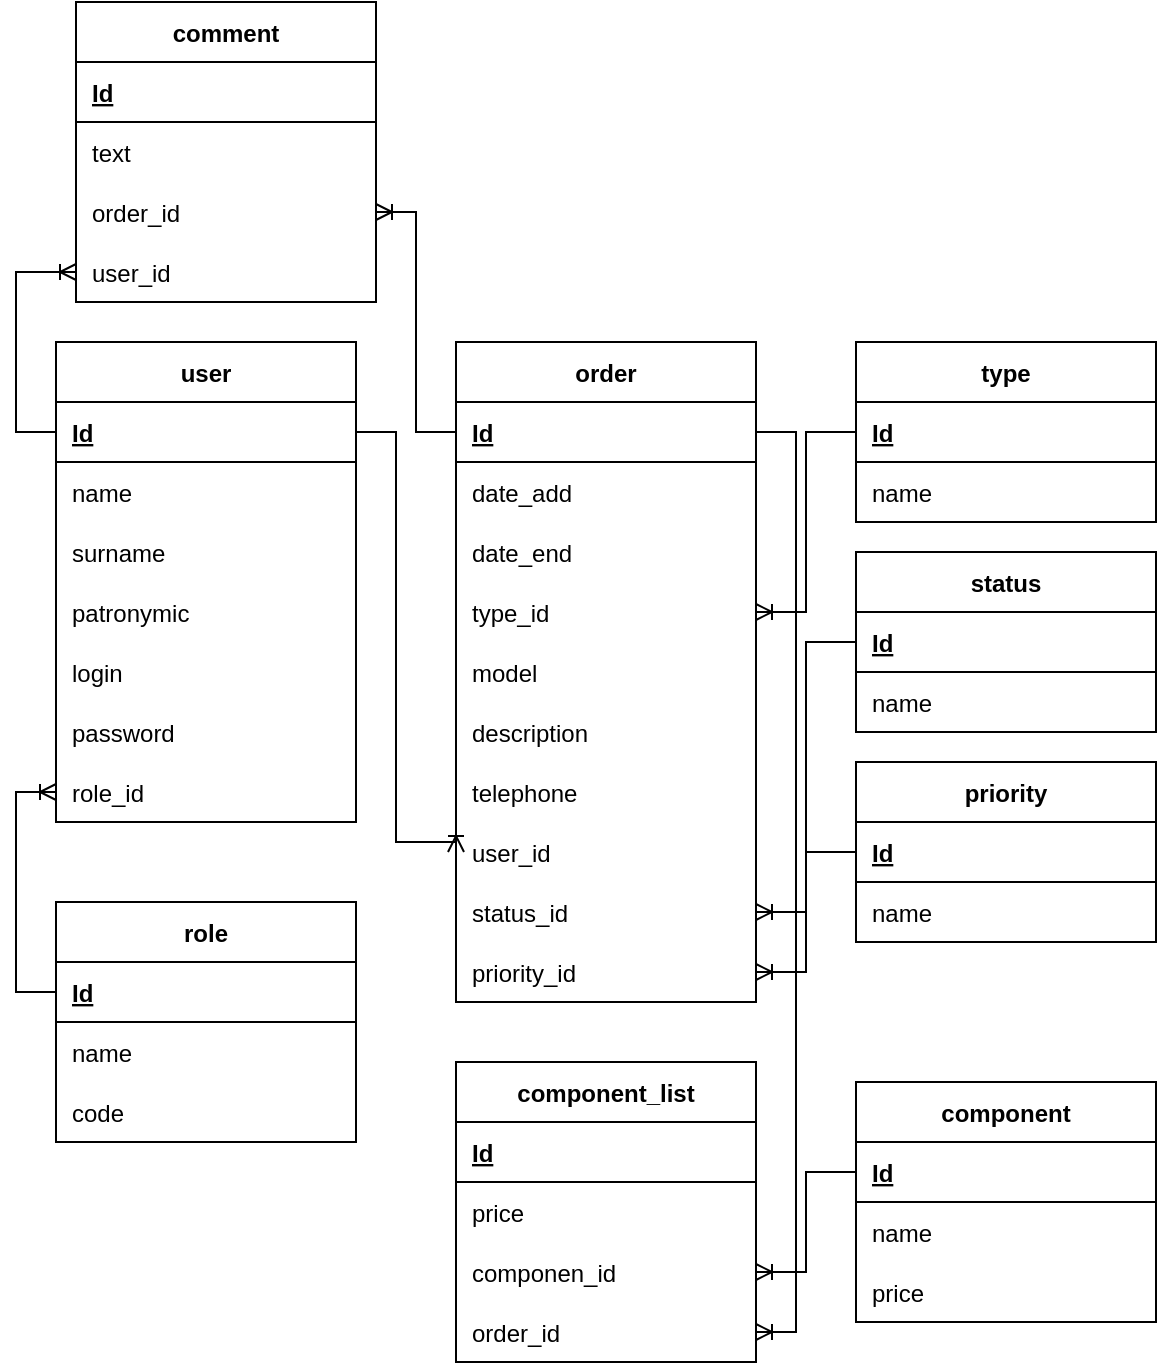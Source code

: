 <mxfile version="20.8.16" type="device"><diagram name="Страница 1" id="BphJLKd5QGftVIOVhn5J"><mxGraphModel dx="1050" dy="1659" grid="1" gridSize="10" guides="1" tooltips="1" connect="1" arrows="1" fold="1" page="1" pageScale="1" pageWidth="1920" pageHeight="1200" math="0" shadow="0"><root><mxCell id="0"/><mxCell id="1" parent="0"/><mxCell id="JuDGMzBjgAB9gmIk1tm3-1" value="user" style="shape=table;startSize=30;container=1;collapsible=1;childLayout=tableLayout;fixedRows=1;rowLines=0;fontStyle=1;align=center;resizeLast=1;" parent="1" vertex="1"><mxGeometry x="640" y="80" width="150" height="240" as="geometry"/></mxCell><mxCell id="JuDGMzBjgAB9gmIk1tm3-2" value="" style="shape=tableRow;horizontal=0;startSize=0;swimlaneHead=0;swimlaneBody=0;fillColor=none;collapsible=0;dropTarget=0;points=[[0,0.5],[1,0.5]];portConstraint=eastwest;top=0;left=0;right=0;bottom=1;" parent="JuDGMzBjgAB9gmIk1tm3-1" vertex="1"><mxGeometry y="30" width="150" height="30" as="geometry"/></mxCell><mxCell id="JuDGMzBjgAB9gmIk1tm3-4" value="Id" style="shape=partialRectangle;connectable=0;fillColor=none;top=0;left=0;bottom=0;right=0;align=left;spacingLeft=6;fontStyle=5;overflow=hidden;" parent="JuDGMzBjgAB9gmIk1tm3-2" vertex="1"><mxGeometry width="150" height="30" as="geometry"><mxRectangle width="150" height="30" as="alternateBounds"/></mxGeometry></mxCell><mxCell id="JuDGMzBjgAB9gmIk1tm3-5" value="" style="shape=tableRow;horizontal=0;startSize=0;swimlaneHead=0;swimlaneBody=0;fillColor=none;collapsible=0;dropTarget=0;points=[[0,0.5],[1,0.5]];portConstraint=eastwest;top=0;left=0;right=0;bottom=0;" parent="JuDGMzBjgAB9gmIk1tm3-1" vertex="1"><mxGeometry y="60" width="150" height="30" as="geometry"/></mxCell><mxCell id="JuDGMzBjgAB9gmIk1tm3-7" value="name" style="shape=partialRectangle;connectable=0;fillColor=none;top=0;left=0;bottom=0;right=0;align=left;spacingLeft=6;overflow=hidden;" parent="JuDGMzBjgAB9gmIk1tm3-5" vertex="1"><mxGeometry width="150" height="30" as="geometry"><mxRectangle width="150" height="30" as="alternateBounds"/></mxGeometry></mxCell><mxCell id="JuDGMzBjgAB9gmIk1tm3-8" value="" style="shape=tableRow;horizontal=0;startSize=0;swimlaneHead=0;swimlaneBody=0;fillColor=none;collapsible=0;dropTarget=0;points=[[0,0.5],[1,0.5]];portConstraint=eastwest;top=0;left=0;right=0;bottom=0;" parent="JuDGMzBjgAB9gmIk1tm3-1" vertex="1"><mxGeometry y="90" width="150" height="30" as="geometry"/></mxCell><mxCell id="JuDGMzBjgAB9gmIk1tm3-10" value="surname" style="shape=partialRectangle;connectable=0;fillColor=none;top=0;left=0;bottom=0;right=0;align=left;spacingLeft=6;overflow=hidden;" parent="JuDGMzBjgAB9gmIk1tm3-8" vertex="1"><mxGeometry width="150" height="30" as="geometry"><mxRectangle width="150" height="30" as="alternateBounds"/></mxGeometry></mxCell><mxCell id="JuDGMzBjgAB9gmIk1tm3-11" value="" style="shape=tableRow;horizontal=0;startSize=0;swimlaneHead=0;swimlaneBody=0;fillColor=none;collapsible=0;dropTarget=0;points=[[0,0.5],[1,0.5]];portConstraint=eastwest;top=0;left=0;right=0;bottom=0;" parent="JuDGMzBjgAB9gmIk1tm3-1" vertex="1"><mxGeometry y="120" width="150" height="30" as="geometry"/></mxCell><mxCell id="JuDGMzBjgAB9gmIk1tm3-13" value="patronymic" style="shape=partialRectangle;connectable=0;fillColor=none;top=0;left=0;bottom=0;right=0;align=left;spacingLeft=6;overflow=hidden;" parent="JuDGMzBjgAB9gmIk1tm3-11" vertex="1"><mxGeometry width="150" height="30" as="geometry"><mxRectangle width="150" height="30" as="alternateBounds"/></mxGeometry></mxCell><mxCell id="wr08ZrdYW9JABmiZg1NQ-32" style="shape=tableRow;horizontal=0;startSize=0;swimlaneHead=0;swimlaneBody=0;fillColor=none;collapsible=0;dropTarget=0;points=[[0,0.5],[1,0.5]];portConstraint=eastwest;top=0;left=0;right=0;bottom=0;" parent="JuDGMzBjgAB9gmIk1tm3-1" vertex="1"><mxGeometry y="150" width="150" height="30" as="geometry"/></mxCell><mxCell id="wr08ZrdYW9JABmiZg1NQ-33" value="login" style="shape=partialRectangle;connectable=0;fillColor=none;top=0;left=0;bottom=0;right=0;align=left;spacingLeft=6;overflow=hidden;" parent="wr08ZrdYW9JABmiZg1NQ-32" vertex="1"><mxGeometry width="150" height="30" as="geometry"><mxRectangle width="150" height="30" as="alternateBounds"/></mxGeometry></mxCell><mxCell id="wr08ZrdYW9JABmiZg1NQ-34" style="shape=tableRow;horizontal=0;startSize=0;swimlaneHead=0;swimlaneBody=0;fillColor=none;collapsible=0;dropTarget=0;points=[[0,0.5],[1,0.5]];portConstraint=eastwest;top=0;left=0;right=0;bottom=0;" parent="JuDGMzBjgAB9gmIk1tm3-1" vertex="1"><mxGeometry y="180" width="150" height="30" as="geometry"/></mxCell><mxCell id="wr08ZrdYW9JABmiZg1NQ-35" value="password" style="shape=partialRectangle;connectable=0;fillColor=none;top=0;left=0;bottom=0;right=0;align=left;spacingLeft=6;overflow=hidden;" parent="wr08ZrdYW9JABmiZg1NQ-34" vertex="1"><mxGeometry width="150" height="30" as="geometry"><mxRectangle width="150" height="30" as="alternateBounds"/></mxGeometry></mxCell><mxCell id="wr08ZrdYW9JABmiZg1NQ-36" style="shape=tableRow;horizontal=0;startSize=0;swimlaneHead=0;swimlaneBody=0;fillColor=none;collapsible=0;dropTarget=0;points=[[0,0.5],[1,0.5]];portConstraint=eastwest;top=0;left=0;right=0;bottom=0;" parent="JuDGMzBjgAB9gmIk1tm3-1" vertex="1"><mxGeometry y="210" width="150" height="30" as="geometry"/></mxCell><mxCell id="wr08ZrdYW9JABmiZg1NQ-37" value="role_id" style="shape=partialRectangle;connectable=0;fillColor=none;top=0;left=0;bottom=0;right=0;align=left;spacingLeft=6;overflow=hidden;" parent="wr08ZrdYW9JABmiZg1NQ-36" vertex="1"><mxGeometry width="150" height="30" as="geometry"><mxRectangle width="150" height="30" as="alternateBounds"/></mxGeometry></mxCell><mxCell id="JuDGMzBjgAB9gmIk1tm3-14" value="role" style="shape=table;startSize=30;container=1;collapsible=1;childLayout=tableLayout;fixedRows=1;rowLines=0;fontStyle=1;align=center;resizeLast=1;" parent="1" vertex="1"><mxGeometry x="640" y="360" width="150" height="120" as="geometry"/></mxCell><mxCell id="JuDGMzBjgAB9gmIk1tm3-15" value="" style="shape=tableRow;horizontal=0;startSize=0;swimlaneHead=0;swimlaneBody=0;fillColor=none;collapsible=0;dropTarget=0;points=[[0,0.5],[1,0.5]];portConstraint=eastwest;top=0;left=0;right=0;bottom=1;" parent="JuDGMzBjgAB9gmIk1tm3-14" vertex="1"><mxGeometry y="30" width="150" height="30" as="geometry"/></mxCell><mxCell id="JuDGMzBjgAB9gmIk1tm3-16" value="Id" style="shape=partialRectangle;connectable=0;fillColor=none;top=0;left=0;bottom=0;right=0;align=left;spacingLeft=6;fontStyle=5;overflow=hidden;" parent="JuDGMzBjgAB9gmIk1tm3-15" vertex="1"><mxGeometry width="150" height="30" as="geometry"><mxRectangle width="150" height="30" as="alternateBounds"/></mxGeometry></mxCell><mxCell id="JuDGMzBjgAB9gmIk1tm3-17" value="" style="shape=tableRow;horizontal=0;startSize=0;swimlaneHead=0;swimlaneBody=0;fillColor=none;collapsible=0;dropTarget=0;points=[[0,0.5],[1,0.5]];portConstraint=eastwest;top=0;left=0;right=0;bottom=0;" parent="JuDGMzBjgAB9gmIk1tm3-14" vertex="1"><mxGeometry y="60" width="150" height="30" as="geometry"/></mxCell><mxCell id="JuDGMzBjgAB9gmIk1tm3-18" value="name" style="shape=partialRectangle;connectable=0;fillColor=none;top=0;left=0;bottom=0;right=0;align=left;spacingLeft=6;overflow=hidden;" parent="JuDGMzBjgAB9gmIk1tm3-17" vertex="1"><mxGeometry width="150" height="30" as="geometry"><mxRectangle width="150" height="30" as="alternateBounds"/></mxGeometry></mxCell><mxCell id="JuDGMzBjgAB9gmIk1tm3-19" value="" style="shape=tableRow;horizontal=0;startSize=0;swimlaneHead=0;swimlaneBody=0;fillColor=none;collapsible=0;dropTarget=0;points=[[0,0.5],[1,0.5]];portConstraint=eastwest;top=0;left=0;right=0;bottom=0;" parent="JuDGMzBjgAB9gmIk1tm3-14" vertex="1"><mxGeometry y="90" width="150" height="30" as="geometry"/></mxCell><mxCell id="JuDGMzBjgAB9gmIk1tm3-20" value="code" style="shape=partialRectangle;connectable=0;fillColor=none;top=0;left=0;bottom=0;right=0;align=left;spacingLeft=6;overflow=hidden;" parent="JuDGMzBjgAB9gmIk1tm3-19" vertex="1"><mxGeometry width="150" height="30" as="geometry"><mxRectangle width="150" height="30" as="alternateBounds"/></mxGeometry></mxCell><mxCell id="wr08ZrdYW9JABmiZg1NQ-1" value="order" style="shape=table;startSize=30;container=1;collapsible=1;childLayout=tableLayout;fixedRows=1;rowLines=0;fontStyle=1;align=center;resizeLast=1;" parent="1" vertex="1"><mxGeometry x="840" y="80" width="150" height="330" as="geometry"/></mxCell><mxCell id="wr08ZrdYW9JABmiZg1NQ-2" value="" style="shape=tableRow;horizontal=0;startSize=0;swimlaneHead=0;swimlaneBody=0;fillColor=none;collapsible=0;dropTarget=0;points=[[0,0.5],[1,0.5]];portConstraint=eastwest;top=0;left=0;right=0;bottom=1;" parent="wr08ZrdYW9JABmiZg1NQ-1" vertex="1"><mxGeometry y="30" width="150" height="30" as="geometry"/></mxCell><mxCell id="wr08ZrdYW9JABmiZg1NQ-3" value="Id" style="shape=partialRectangle;connectable=0;fillColor=none;top=0;left=0;bottom=0;right=0;align=left;spacingLeft=6;fontStyle=5;overflow=hidden;" parent="wr08ZrdYW9JABmiZg1NQ-2" vertex="1"><mxGeometry width="150" height="30" as="geometry"><mxRectangle width="150" height="30" as="alternateBounds"/></mxGeometry></mxCell><mxCell id="wr08ZrdYW9JABmiZg1NQ-4" value="" style="shape=tableRow;horizontal=0;startSize=0;swimlaneHead=0;swimlaneBody=0;fillColor=none;collapsible=0;dropTarget=0;points=[[0,0.5],[1,0.5]];portConstraint=eastwest;top=0;left=0;right=0;bottom=0;" parent="wr08ZrdYW9JABmiZg1NQ-1" vertex="1"><mxGeometry y="60" width="150" height="30" as="geometry"/></mxCell><mxCell id="wr08ZrdYW9JABmiZg1NQ-5" value="date_add" style="shape=partialRectangle;connectable=0;fillColor=none;top=0;left=0;bottom=0;right=0;align=left;spacingLeft=6;overflow=hidden;" parent="wr08ZrdYW9JABmiZg1NQ-4" vertex="1"><mxGeometry width="150" height="30" as="geometry"><mxRectangle width="150" height="30" as="alternateBounds"/></mxGeometry></mxCell><mxCell id="f_0BS4jFPOgRsUlHyQRv-1" style="shape=tableRow;horizontal=0;startSize=0;swimlaneHead=0;swimlaneBody=0;fillColor=none;collapsible=0;dropTarget=0;points=[[0,0.5],[1,0.5]];portConstraint=eastwest;top=0;left=0;right=0;bottom=0;" vertex="1" parent="wr08ZrdYW9JABmiZg1NQ-1"><mxGeometry y="90" width="150" height="30" as="geometry"/></mxCell><mxCell id="f_0BS4jFPOgRsUlHyQRv-2" value="date_end" style="shape=partialRectangle;connectable=0;fillColor=none;top=0;left=0;bottom=0;right=0;align=left;spacingLeft=6;overflow=hidden;" vertex="1" parent="f_0BS4jFPOgRsUlHyQRv-1"><mxGeometry width="150" height="30" as="geometry"><mxRectangle width="150" height="30" as="alternateBounds"/></mxGeometry></mxCell><mxCell id="wr08ZrdYW9JABmiZg1NQ-6" value="" style="shape=tableRow;horizontal=0;startSize=0;swimlaneHead=0;swimlaneBody=0;fillColor=none;collapsible=0;dropTarget=0;points=[[0,0.5],[1,0.5]];portConstraint=eastwest;top=0;left=0;right=0;bottom=0;" parent="wr08ZrdYW9JABmiZg1NQ-1" vertex="1"><mxGeometry y="120" width="150" height="30" as="geometry"/></mxCell><mxCell id="wr08ZrdYW9JABmiZg1NQ-7" value="type_id" style="shape=partialRectangle;connectable=0;fillColor=none;top=0;left=0;bottom=0;right=0;align=left;spacingLeft=6;overflow=hidden;" parent="wr08ZrdYW9JABmiZg1NQ-6" vertex="1"><mxGeometry width="150" height="30" as="geometry"><mxRectangle width="150" height="30" as="alternateBounds"/></mxGeometry></mxCell><mxCell id="wr08ZrdYW9JABmiZg1NQ-8" value="" style="shape=tableRow;horizontal=0;startSize=0;swimlaneHead=0;swimlaneBody=0;fillColor=none;collapsible=0;dropTarget=0;points=[[0,0.5],[1,0.5]];portConstraint=eastwest;top=0;left=0;right=0;bottom=0;" parent="wr08ZrdYW9JABmiZg1NQ-1" vertex="1"><mxGeometry y="150" width="150" height="30" as="geometry"/></mxCell><mxCell id="wr08ZrdYW9JABmiZg1NQ-9" value="model" style="shape=partialRectangle;connectable=0;fillColor=none;top=0;left=0;bottom=0;right=0;align=left;spacingLeft=6;overflow=hidden;" parent="wr08ZrdYW9JABmiZg1NQ-8" vertex="1"><mxGeometry width="150" height="30" as="geometry"><mxRectangle width="150" height="30" as="alternateBounds"/></mxGeometry></mxCell><mxCell id="wr08ZrdYW9JABmiZg1NQ-19" style="shape=tableRow;horizontal=0;startSize=0;swimlaneHead=0;swimlaneBody=0;fillColor=none;collapsible=0;dropTarget=0;points=[[0,0.5],[1,0.5]];portConstraint=eastwest;top=0;left=0;right=0;bottom=0;" parent="wr08ZrdYW9JABmiZg1NQ-1" vertex="1"><mxGeometry y="180" width="150" height="30" as="geometry"/></mxCell><mxCell id="wr08ZrdYW9JABmiZg1NQ-20" value="description" style="shape=partialRectangle;connectable=0;fillColor=none;top=0;left=0;bottom=0;right=0;align=left;spacingLeft=6;overflow=hidden;" parent="wr08ZrdYW9JABmiZg1NQ-19" vertex="1"><mxGeometry width="150" height="30" as="geometry"><mxRectangle width="150" height="30" as="alternateBounds"/></mxGeometry></mxCell><mxCell id="wr08ZrdYW9JABmiZg1NQ-21" style="shape=tableRow;horizontal=0;startSize=0;swimlaneHead=0;swimlaneBody=0;fillColor=none;collapsible=0;dropTarget=0;points=[[0,0.5],[1,0.5]];portConstraint=eastwest;top=0;left=0;right=0;bottom=0;" parent="wr08ZrdYW9JABmiZg1NQ-1" vertex="1"><mxGeometry y="210" width="150" height="30" as="geometry"/></mxCell><mxCell id="wr08ZrdYW9JABmiZg1NQ-22" value="telephone" style="shape=partialRectangle;connectable=0;fillColor=none;top=0;left=0;bottom=0;right=0;align=left;spacingLeft=6;overflow=hidden;" parent="wr08ZrdYW9JABmiZg1NQ-21" vertex="1"><mxGeometry width="150" height="30" as="geometry"><mxRectangle width="150" height="30" as="alternateBounds"/></mxGeometry></mxCell><mxCell id="wr08ZrdYW9JABmiZg1NQ-23" style="shape=tableRow;horizontal=0;startSize=0;swimlaneHead=0;swimlaneBody=0;fillColor=none;collapsible=0;dropTarget=0;points=[[0,0.5],[1,0.5]];portConstraint=eastwest;top=0;left=0;right=0;bottom=0;" parent="wr08ZrdYW9JABmiZg1NQ-1" vertex="1"><mxGeometry y="240" width="150" height="30" as="geometry"/></mxCell><mxCell id="wr08ZrdYW9JABmiZg1NQ-24" value="user_id" style="shape=partialRectangle;connectable=0;fillColor=none;top=0;left=0;bottom=0;right=0;align=left;spacingLeft=6;overflow=hidden;" parent="wr08ZrdYW9JABmiZg1NQ-23" vertex="1"><mxGeometry width="150" height="30" as="geometry"><mxRectangle width="150" height="30" as="alternateBounds"/></mxGeometry></mxCell><mxCell id="wr08ZrdYW9JABmiZg1NQ-25" style="shape=tableRow;horizontal=0;startSize=0;swimlaneHead=0;swimlaneBody=0;fillColor=none;collapsible=0;dropTarget=0;points=[[0,0.5],[1,0.5]];portConstraint=eastwest;top=0;left=0;right=0;bottom=0;" parent="wr08ZrdYW9JABmiZg1NQ-1" vertex="1"><mxGeometry y="270" width="150" height="30" as="geometry"/></mxCell><mxCell id="wr08ZrdYW9JABmiZg1NQ-26" value="status_id" style="shape=partialRectangle;connectable=0;fillColor=none;top=0;left=0;bottom=0;right=0;align=left;spacingLeft=6;overflow=hidden;" parent="wr08ZrdYW9JABmiZg1NQ-25" vertex="1"><mxGeometry width="150" height="30" as="geometry"><mxRectangle width="150" height="30" as="alternateBounds"/></mxGeometry></mxCell><mxCell id="wr08ZrdYW9JABmiZg1NQ-38" style="shape=tableRow;horizontal=0;startSize=0;swimlaneHead=0;swimlaneBody=0;fillColor=none;collapsible=0;dropTarget=0;points=[[0,0.5],[1,0.5]];portConstraint=eastwest;top=0;left=0;right=0;bottom=0;" parent="wr08ZrdYW9JABmiZg1NQ-1" vertex="1"><mxGeometry y="300" width="150" height="30" as="geometry"/></mxCell><mxCell id="wr08ZrdYW9JABmiZg1NQ-39" value="priority_id" style="shape=partialRectangle;connectable=0;fillColor=none;top=0;left=0;bottom=0;right=0;align=left;spacingLeft=6;overflow=hidden;" parent="wr08ZrdYW9JABmiZg1NQ-38" vertex="1"><mxGeometry width="150" height="30" as="geometry"><mxRectangle width="150" height="30" as="alternateBounds"/></mxGeometry></mxCell><mxCell id="wr08ZrdYW9JABmiZg1NQ-10" value="type" style="shape=table;startSize=30;container=1;collapsible=1;childLayout=tableLayout;fixedRows=1;rowLines=0;fontStyle=1;align=center;resizeLast=1;" parent="1" vertex="1"><mxGeometry x="1040" y="80" width="150" height="90" as="geometry"/></mxCell><mxCell id="wr08ZrdYW9JABmiZg1NQ-11" value="" style="shape=tableRow;horizontal=0;startSize=0;swimlaneHead=0;swimlaneBody=0;fillColor=none;collapsible=0;dropTarget=0;points=[[0,0.5],[1,0.5]];portConstraint=eastwest;top=0;left=0;right=0;bottom=1;" parent="wr08ZrdYW9JABmiZg1NQ-10" vertex="1"><mxGeometry y="30" width="150" height="30" as="geometry"/></mxCell><mxCell id="wr08ZrdYW9JABmiZg1NQ-12" value="Id" style="shape=partialRectangle;connectable=0;fillColor=none;top=0;left=0;bottom=0;right=0;align=left;spacingLeft=6;fontStyle=5;overflow=hidden;" parent="wr08ZrdYW9JABmiZg1NQ-11" vertex="1"><mxGeometry width="150" height="30" as="geometry"><mxRectangle width="150" height="30" as="alternateBounds"/></mxGeometry></mxCell><mxCell id="wr08ZrdYW9JABmiZg1NQ-13" value="" style="shape=tableRow;horizontal=0;startSize=0;swimlaneHead=0;swimlaneBody=0;fillColor=none;collapsible=0;dropTarget=0;points=[[0,0.5],[1,0.5]];portConstraint=eastwest;top=0;left=0;right=0;bottom=0;" parent="wr08ZrdYW9JABmiZg1NQ-10" vertex="1"><mxGeometry y="60" width="150" height="30" as="geometry"/></mxCell><mxCell id="wr08ZrdYW9JABmiZg1NQ-14" value="name" style="shape=partialRectangle;connectable=0;fillColor=none;top=0;left=0;bottom=0;right=0;align=left;spacingLeft=6;overflow=hidden;" parent="wr08ZrdYW9JABmiZg1NQ-13" vertex="1"><mxGeometry width="150" height="30" as="geometry"><mxRectangle width="150" height="30" as="alternateBounds"/></mxGeometry></mxCell><mxCell id="wr08ZrdYW9JABmiZg1NQ-27" value="status" style="shape=table;startSize=30;container=1;collapsible=1;childLayout=tableLayout;fixedRows=1;rowLines=0;fontStyle=1;align=center;resizeLast=1;" parent="1" vertex="1"><mxGeometry x="1040" y="185" width="150" height="90" as="geometry"/></mxCell><mxCell id="wr08ZrdYW9JABmiZg1NQ-28" value="" style="shape=tableRow;horizontal=0;startSize=0;swimlaneHead=0;swimlaneBody=0;fillColor=none;collapsible=0;dropTarget=0;points=[[0,0.5],[1,0.5]];portConstraint=eastwest;top=0;left=0;right=0;bottom=1;" parent="wr08ZrdYW9JABmiZg1NQ-27" vertex="1"><mxGeometry y="30" width="150" height="30" as="geometry"/></mxCell><mxCell id="wr08ZrdYW9JABmiZg1NQ-29" value="Id" style="shape=partialRectangle;connectable=0;fillColor=none;top=0;left=0;bottom=0;right=0;align=left;spacingLeft=6;fontStyle=5;overflow=hidden;" parent="wr08ZrdYW9JABmiZg1NQ-28" vertex="1"><mxGeometry width="150" height="30" as="geometry"><mxRectangle width="150" height="30" as="alternateBounds"/></mxGeometry></mxCell><mxCell id="wr08ZrdYW9JABmiZg1NQ-30" value="" style="shape=tableRow;horizontal=0;startSize=0;swimlaneHead=0;swimlaneBody=0;fillColor=none;collapsible=0;dropTarget=0;points=[[0,0.5],[1,0.5]];portConstraint=eastwest;top=0;left=0;right=0;bottom=0;" parent="wr08ZrdYW9JABmiZg1NQ-27" vertex="1"><mxGeometry y="60" width="150" height="30" as="geometry"/></mxCell><mxCell id="wr08ZrdYW9JABmiZg1NQ-31" value="name" style="shape=partialRectangle;connectable=0;fillColor=none;top=0;left=0;bottom=0;right=0;align=left;spacingLeft=6;overflow=hidden;" parent="wr08ZrdYW9JABmiZg1NQ-30" vertex="1"><mxGeometry width="150" height="30" as="geometry"><mxRectangle width="150" height="30" as="alternateBounds"/></mxGeometry></mxCell><mxCell id="wr08ZrdYW9JABmiZg1NQ-40" value="priority" style="shape=table;startSize=30;container=1;collapsible=1;childLayout=tableLayout;fixedRows=1;rowLines=0;fontStyle=1;align=center;resizeLast=1;" parent="1" vertex="1"><mxGeometry x="1040" y="290" width="150" height="90" as="geometry"/></mxCell><mxCell id="wr08ZrdYW9JABmiZg1NQ-41" value="" style="shape=tableRow;horizontal=0;startSize=0;swimlaneHead=0;swimlaneBody=0;fillColor=none;collapsible=0;dropTarget=0;points=[[0,0.5],[1,0.5]];portConstraint=eastwest;top=0;left=0;right=0;bottom=1;" parent="wr08ZrdYW9JABmiZg1NQ-40" vertex="1"><mxGeometry y="30" width="150" height="30" as="geometry"/></mxCell><mxCell id="wr08ZrdYW9JABmiZg1NQ-42" value="Id" style="shape=partialRectangle;connectable=0;fillColor=none;top=0;left=0;bottom=0;right=0;align=left;spacingLeft=6;fontStyle=5;overflow=hidden;" parent="wr08ZrdYW9JABmiZg1NQ-41" vertex="1"><mxGeometry width="150" height="30" as="geometry"><mxRectangle width="150" height="30" as="alternateBounds"/></mxGeometry></mxCell><mxCell id="wr08ZrdYW9JABmiZg1NQ-43" value="" style="shape=tableRow;horizontal=0;startSize=0;swimlaneHead=0;swimlaneBody=0;fillColor=none;collapsible=0;dropTarget=0;points=[[0,0.5],[1,0.5]];portConstraint=eastwest;top=0;left=0;right=0;bottom=0;" parent="wr08ZrdYW9JABmiZg1NQ-40" vertex="1"><mxGeometry y="60" width="150" height="30" as="geometry"/></mxCell><mxCell id="wr08ZrdYW9JABmiZg1NQ-44" value="name" style="shape=partialRectangle;connectable=0;fillColor=none;top=0;left=0;bottom=0;right=0;align=left;spacingLeft=6;overflow=hidden;" parent="wr08ZrdYW9JABmiZg1NQ-43" vertex="1"><mxGeometry width="150" height="30" as="geometry"><mxRectangle width="150" height="30" as="alternateBounds"/></mxGeometry></mxCell><mxCell id="wr08ZrdYW9JABmiZg1NQ-45" value="component" style="shape=table;startSize=30;container=1;collapsible=1;childLayout=tableLayout;fixedRows=1;rowLines=0;fontStyle=1;align=center;resizeLast=1;" parent="1" vertex="1"><mxGeometry x="1040" y="450" width="150" height="120" as="geometry"/></mxCell><mxCell id="wr08ZrdYW9JABmiZg1NQ-46" value="" style="shape=tableRow;horizontal=0;startSize=0;swimlaneHead=0;swimlaneBody=0;fillColor=none;collapsible=0;dropTarget=0;points=[[0,0.5],[1,0.5]];portConstraint=eastwest;top=0;left=0;right=0;bottom=1;" parent="wr08ZrdYW9JABmiZg1NQ-45" vertex="1"><mxGeometry y="30" width="150" height="30" as="geometry"/></mxCell><mxCell id="wr08ZrdYW9JABmiZg1NQ-47" value="Id" style="shape=partialRectangle;connectable=0;fillColor=none;top=0;left=0;bottom=0;right=0;align=left;spacingLeft=6;fontStyle=5;overflow=hidden;" parent="wr08ZrdYW9JABmiZg1NQ-46" vertex="1"><mxGeometry width="150" height="30" as="geometry"><mxRectangle width="150" height="30" as="alternateBounds"/></mxGeometry></mxCell><mxCell id="wr08ZrdYW9JABmiZg1NQ-48" value="" style="shape=tableRow;horizontal=0;startSize=0;swimlaneHead=0;swimlaneBody=0;fillColor=none;collapsible=0;dropTarget=0;points=[[0,0.5],[1,0.5]];portConstraint=eastwest;top=0;left=0;right=0;bottom=0;" parent="wr08ZrdYW9JABmiZg1NQ-45" vertex="1"><mxGeometry y="60" width="150" height="30" as="geometry"/></mxCell><mxCell id="wr08ZrdYW9JABmiZg1NQ-49" value="name" style="shape=partialRectangle;connectable=0;fillColor=none;top=0;left=0;bottom=0;right=0;align=left;spacingLeft=6;overflow=hidden;" parent="wr08ZrdYW9JABmiZg1NQ-48" vertex="1"><mxGeometry width="150" height="30" as="geometry"><mxRectangle width="150" height="30" as="alternateBounds"/></mxGeometry></mxCell><mxCell id="wr08ZrdYW9JABmiZg1NQ-50" value="" style="shape=tableRow;horizontal=0;startSize=0;swimlaneHead=0;swimlaneBody=0;fillColor=none;collapsible=0;dropTarget=0;points=[[0,0.5],[1,0.5]];portConstraint=eastwest;top=0;left=0;right=0;bottom=0;" parent="wr08ZrdYW9JABmiZg1NQ-45" vertex="1"><mxGeometry y="90" width="150" height="30" as="geometry"/></mxCell><mxCell id="wr08ZrdYW9JABmiZg1NQ-51" value="price" style="shape=partialRectangle;connectable=0;fillColor=none;top=0;left=0;bottom=0;right=0;align=left;spacingLeft=6;overflow=hidden;" parent="wr08ZrdYW9JABmiZg1NQ-50" vertex="1"><mxGeometry width="150" height="30" as="geometry"><mxRectangle width="150" height="30" as="alternateBounds"/></mxGeometry></mxCell><mxCell id="wr08ZrdYW9JABmiZg1NQ-52" value="component_list" style="shape=table;startSize=30;container=1;collapsible=1;childLayout=tableLayout;fixedRows=1;rowLines=0;fontStyle=1;align=center;resizeLast=1;" parent="1" vertex="1"><mxGeometry x="840" y="440" width="150" height="150" as="geometry"/></mxCell><mxCell id="wr08ZrdYW9JABmiZg1NQ-53" value="" style="shape=tableRow;horizontal=0;startSize=0;swimlaneHead=0;swimlaneBody=0;fillColor=none;collapsible=0;dropTarget=0;points=[[0,0.5],[1,0.5]];portConstraint=eastwest;top=0;left=0;right=0;bottom=1;" parent="wr08ZrdYW9JABmiZg1NQ-52" vertex="1"><mxGeometry y="30" width="150" height="30" as="geometry"/></mxCell><mxCell id="wr08ZrdYW9JABmiZg1NQ-54" value="Id" style="shape=partialRectangle;connectable=0;fillColor=none;top=0;left=0;bottom=0;right=0;align=left;spacingLeft=6;fontStyle=5;overflow=hidden;" parent="wr08ZrdYW9JABmiZg1NQ-53" vertex="1"><mxGeometry width="150" height="30" as="geometry"><mxRectangle width="150" height="30" as="alternateBounds"/></mxGeometry></mxCell><mxCell id="wr08ZrdYW9JABmiZg1NQ-55" value="" style="shape=tableRow;horizontal=0;startSize=0;swimlaneHead=0;swimlaneBody=0;fillColor=none;collapsible=0;dropTarget=0;points=[[0,0.5],[1,0.5]];portConstraint=eastwest;top=0;left=0;right=0;bottom=0;" parent="wr08ZrdYW9JABmiZg1NQ-52" vertex="1"><mxGeometry y="60" width="150" height="30" as="geometry"/></mxCell><mxCell id="wr08ZrdYW9JABmiZg1NQ-56" value="price" style="shape=partialRectangle;connectable=0;fillColor=none;top=0;left=0;bottom=0;right=0;align=left;spacingLeft=6;overflow=hidden;" parent="wr08ZrdYW9JABmiZg1NQ-55" vertex="1"><mxGeometry width="150" height="30" as="geometry"><mxRectangle width="150" height="30" as="alternateBounds"/></mxGeometry></mxCell><mxCell id="wr08ZrdYW9JABmiZg1NQ-57" value="" style="shape=tableRow;horizontal=0;startSize=0;swimlaneHead=0;swimlaneBody=0;fillColor=none;collapsible=0;dropTarget=0;points=[[0,0.5],[1,0.5]];portConstraint=eastwest;top=0;left=0;right=0;bottom=0;" parent="wr08ZrdYW9JABmiZg1NQ-52" vertex="1"><mxGeometry y="90" width="150" height="30" as="geometry"/></mxCell><mxCell id="wr08ZrdYW9JABmiZg1NQ-58" value="componen_id" style="shape=partialRectangle;connectable=0;fillColor=none;top=0;left=0;bottom=0;right=0;align=left;spacingLeft=6;overflow=hidden;" parent="wr08ZrdYW9JABmiZg1NQ-57" vertex="1"><mxGeometry width="150" height="30" as="geometry"><mxRectangle width="150" height="30" as="alternateBounds"/></mxGeometry></mxCell><mxCell id="wr08ZrdYW9JABmiZg1NQ-59" style="shape=tableRow;horizontal=0;startSize=0;swimlaneHead=0;swimlaneBody=0;fillColor=none;collapsible=0;dropTarget=0;points=[[0,0.5],[1,0.5]];portConstraint=eastwest;top=0;left=0;right=0;bottom=0;" parent="wr08ZrdYW9JABmiZg1NQ-52" vertex="1"><mxGeometry y="120" width="150" height="30" as="geometry"/></mxCell><mxCell id="wr08ZrdYW9JABmiZg1NQ-60" value="order_id" style="shape=partialRectangle;connectable=0;fillColor=none;top=0;left=0;bottom=0;right=0;align=left;spacingLeft=6;overflow=hidden;" parent="wr08ZrdYW9JABmiZg1NQ-59" vertex="1"><mxGeometry width="150" height="30" as="geometry"><mxRectangle width="150" height="30" as="alternateBounds"/></mxGeometry></mxCell><mxCell id="wr08ZrdYW9JABmiZg1NQ-61" style="edgeStyle=orthogonalEdgeStyle;rounded=0;orthogonalLoop=1;jettySize=auto;html=1;exitX=0;exitY=0.5;exitDx=0;exitDy=0;endArrow=ERoneToMany;endFill=0;entryX=0;entryY=0.5;entryDx=0;entryDy=0;" parent="1" source="JuDGMzBjgAB9gmIk1tm3-15" target="wr08ZrdYW9JABmiZg1NQ-36" edge="1"><mxGeometry relative="1" as="geometry"><mxPoint x="510" y="510" as="targetPoint"/></mxGeometry></mxCell><mxCell id="wr08ZrdYW9JABmiZg1NQ-62" style="edgeStyle=orthogonalEdgeStyle;rounded=0;orthogonalLoop=1;jettySize=auto;html=1;exitX=1;exitY=0.5;exitDx=0;exitDy=0;entryX=0;entryY=0.5;entryDx=0;entryDy=0;endArrow=ERoneToMany;endFill=0;" parent="1" source="JuDGMzBjgAB9gmIk1tm3-2" target="wr08ZrdYW9JABmiZg1NQ-23" edge="1"><mxGeometry relative="1" as="geometry"><Array as="points"><mxPoint x="810" y="125"/><mxPoint x="810" y="330"/><mxPoint x="840" y="330"/></Array></mxGeometry></mxCell><mxCell id="wr08ZrdYW9JABmiZg1NQ-63" style="edgeStyle=orthogonalEdgeStyle;rounded=0;orthogonalLoop=1;jettySize=auto;html=1;exitX=0;exitY=0.5;exitDx=0;exitDy=0;entryX=1;entryY=0.5;entryDx=0;entryDy=0;endArrow=ERoneToMany;endFill=0;" parent="1" source="wr08ZrdYW9JABmiZg1NQ-46" target="wr08ZrdYW9JABmiZg1NQ-57" edge="1"><mxGeometry relative="1" as="geometry"/></mxCell><mxCell id="wr08ZrdYW9JABmiZg1NQ-64" style="edgeStyle=orthogonalEdgeStyle;rounded=0;orthogonalLoop=1;jettySize=auto;html=1;exitX=1;exitY=0.5;exitDx=0;exitDy=0;entryX=1;entryY=0.5;entryDx=0;entryDy=0;endArrow=ERoneToMany;endFill=0;" parent="1" source="wr08ZrdYW9JABmiZg1NQ-2" target="wr08ZrdYW9JABmiZg1NQ-59" edge="1"><mxGeometry relative="1" as="geometry"/></mxCell><mxCell id="wr08ZrdYW9JABmiZg1NQ-65" style="edgeStyle=orthogonalEdgeStyle;rounded=0;orthogonalLoop=1;jettySize=auto;html=1;exitX=0;exitY=0.5;exitDx=0;exitDy=0;entryX=1;entryY=0.5;entryDx=0;entryDy=0;endArrow=ERoneToMany;endFill=0;" parent="1" source="wr08ZrdYW9JABmiZg1NQ-11" target="wr08ZrdYW9JABmiZg1NQ-6" edge="1"><mxGeometry relative="1" as="geometry"/></mxCell><mxCell id="wr08ZrdYW9JABmiZg1NQ-66" style="edgeStyle=orthogonalEdgeStyle;rounded=0;orthogonalLoop=1;jettySize=auto;html=1;exitX=0;exitY=0.5;exitDx=0;exitDy=0;entryX=1;entryY=0.5;entryDx=0;entryDy=0;endArrow=ERoneToMany;endFill=0;" parent="1" source="wr08ZrdYW9JABmiZg1NQ-28" target="wr08ZrdYW9JABmiZg1NQ-25" edge="1"><mxGeometry relative="1" as="geometry"/></mxCell><mxCell id="wr08ZrdYW9JABmiZg1NQ-67" style="edgeStyle=orthogonalEdgeStyle;rounded=0;orthogonalLoop=1;jettySize=auto;html=1;exitX=0;exitY=0.5;exitDx=0;exitDy=0;entryX=1;entryY=0.5;entryDx=0;entryDy=0;endArrow=ERoneToMany;endFill=0;" parent="1" source="wr08ZrdYW9JABmiZg1NQ-41" target="wr08ZrdYW9JABmiZg1NQ-38" edge="1"><mxGeometry relative="1" as="geometry"/></mxCell><mxCell id="Ah9MAjLKCFTjLYF2liT3-1" value="comment" style="shape=table;startSize=30;container=1;collapsible=1;childLayout=tableLayout;fixedRows=1;rowLines=0;fontStyle=1;align=center;resizeLast=1;" parent="1" vertex="1"><mxGeometry x="650" y="-90" width="150" height="150" as="geometry"/></mxCell><mxCell id="Ah9MAjLKCFTjLYF2liT3-2" value="" style="shape=tableRow;horizontal=0;startSize=0;swimlaneHead=0;swimlaneBody=0;fillColor=none;collapsible=0;dropTarget=0;points=[[0,0.5],[1,0.5]];portConstraint=eastwest;top=0;left=0;right=0;bottom=1;" parent="Ah9MAjLKCFTjLYF2liT3-1" vertex="1"><mxGeometry y="30" width="150" height="30" as="geometry"/></mxCell><mxCell id="Ah9MAjLKCFTjLYF2liT3-3" value="Id" style="shape=partialRectangle;connectable=0;fillColor=none;top=0;left=0;bottom=0;right=0;align=left;spacingLeft=6;fontStyle=5;overflow=hidden;" parent="Ah9MAjLKCFTjLYF2liT3-2" vertex="1"><mxGeometry width="150" height="30" as="geometry"><mxRectangle width="150" height="30" as="alternateBounds"/></mxGeometry></mxCell><mxCell id="Ah9MAjLKCFTjLYF2liT3-4" value="" style="shape=tableRow;horizontal=0;startSize=0;swimlaneHead=0;swimlaneBody=0;fillColor=none;collapsible=0;dropTarget=0;points=[[0,0.5],[1,0.5]];portConstraint=eastwest;top=0;left=0;right=0;bottom=0;" parent="Ah9MAjLKCFTjLYF2liT3-1" vertex="1"><mxGeometry y="60" width="150" height="30" as="geometry"/></mxCell><mxCell id="Ah9MAjLKCFTjLYF2liT3-5" value="text" style="shape=partialRectangle;connectable=0;fillColor=none;top=0;left=0;bottom=0;right=0;align=left;spacingLeft=6;overflow=hidden;" parent="Ah9MAjLKCFTjLYF2liT3-4" vertex="1"><mxGeometry width="150" height="30" as="geometry"><mxRectangle width="150" height="30" as="alternateBounds"/></mxGeometry></mxCell><mxCell id="Ah9MAjLKCFTjLYF2liT3-6" value="" style="shape=tableRow;horizontal=0;startSize=0;swimlaneHead=0;swimlaneBody=0;fillColor=none;collapsible=0;dropTarget=0;points=[[0,0.5],[1,0.5]];portConstraint=eastwest;top=0;left=0;right=0;bottom=0;" parent="Ah9MAjLKCFTjLYF2liT3-1" vertex="1"><mxGeometry y="90" width="150" height="30" as="geometry"/></mxCell><mxCell id="Ah9MAjLKCFTjLYF2liT3-7" value="order_id" style="shape=partialRectangle;connectable=0;fillColor=none;top=0;left=0;bottom=0;right=0;align=left;spacingLeft=6;overflow=hidden;" parent="Ah9MAjLKCFTjLYF2liT3-6" vertex="1"><mxGeometry width="150" height="30" as="geometry"><mxRectangle width="150" height="30" as="alternateBounds"/></mxGeometry></mxCell><mxCell id="Ah9MAjLKCFTjLYF2liT3-8" style="shape=tableRow;horizontal=0;startSize=0;swimlaneHead=0;swimlaneBody=0;fillColor=none;collapsible=0;dropTarget=0;points=[[0,0.5],[1,0.5]];portConstraint=eastwest;top=0;left=0;right=0;bottom=0;" parent="Ah9MAjLKCFTjLYF2liT3-1" vertex="1"><mxGeometry y="120" width="150" height="30" as="geometry"/></mxCell><mxCell id="Ah9MAjLKCFTjLYF2liT3-9" value="user_id" style="shape=partialRectangle;connectable=0;fillColor=none;top=0;left=0;bottom=0;right=0;align=left;spacingLeft=6;overflow=hidden;" parent="Ah9MAjLKCFTjLYF2liT3-8" vertex="1"><mxGeometry width="150" height="30" as="geometry"><mxRectangle width="150" height="30" as="alternateBounds"/></mxGeometry></mxCell><mxCell id="Ah9MAjLKCFTjLYF2liT3-10" style="edgeStyle=orthogonalEdgeStyle;rounded=0;orthogonalLoop=1;jettySize=auto;html=1;exitX=0;exitY=0.5;exitDx=0;exitDy=0;entryX=0;entryY=0.5;entryDx=0;entryDy=0;endArrow=ERoneToMany;endFill=0;" parent="1" source="JuDGMzBjgAB9gmIk1tm3-2" target="Ah9MAjLKCFTjLYF2liT3-8" edge="1"><mxGeometry relative="1" as="geometry"/></mxCell><mxCell id="Ah9MAjLKCFTjLYF2liT3-11" style="edgeStyle=orthogonalEdgeStyle;rounded=0;orthogonalLoop=1;jettySize=auto;html=1;exitX=0;exitY=0.5;exitDx=0;exitDy=0;entryX=1;entryY=0.5;entryDx=0;entryDy=0;endArrow=ERoneToMany;endFill=0;" parent="1" source="wr08ZrdYW9JABmiZg1NQ-2" target="Ah9MAjLKCFTjLYF2liT3-6" edge="1"><mxGeometry relative="1" as="geometry"/></mxCell></root></mxGraphModel></diagram></mxfile>